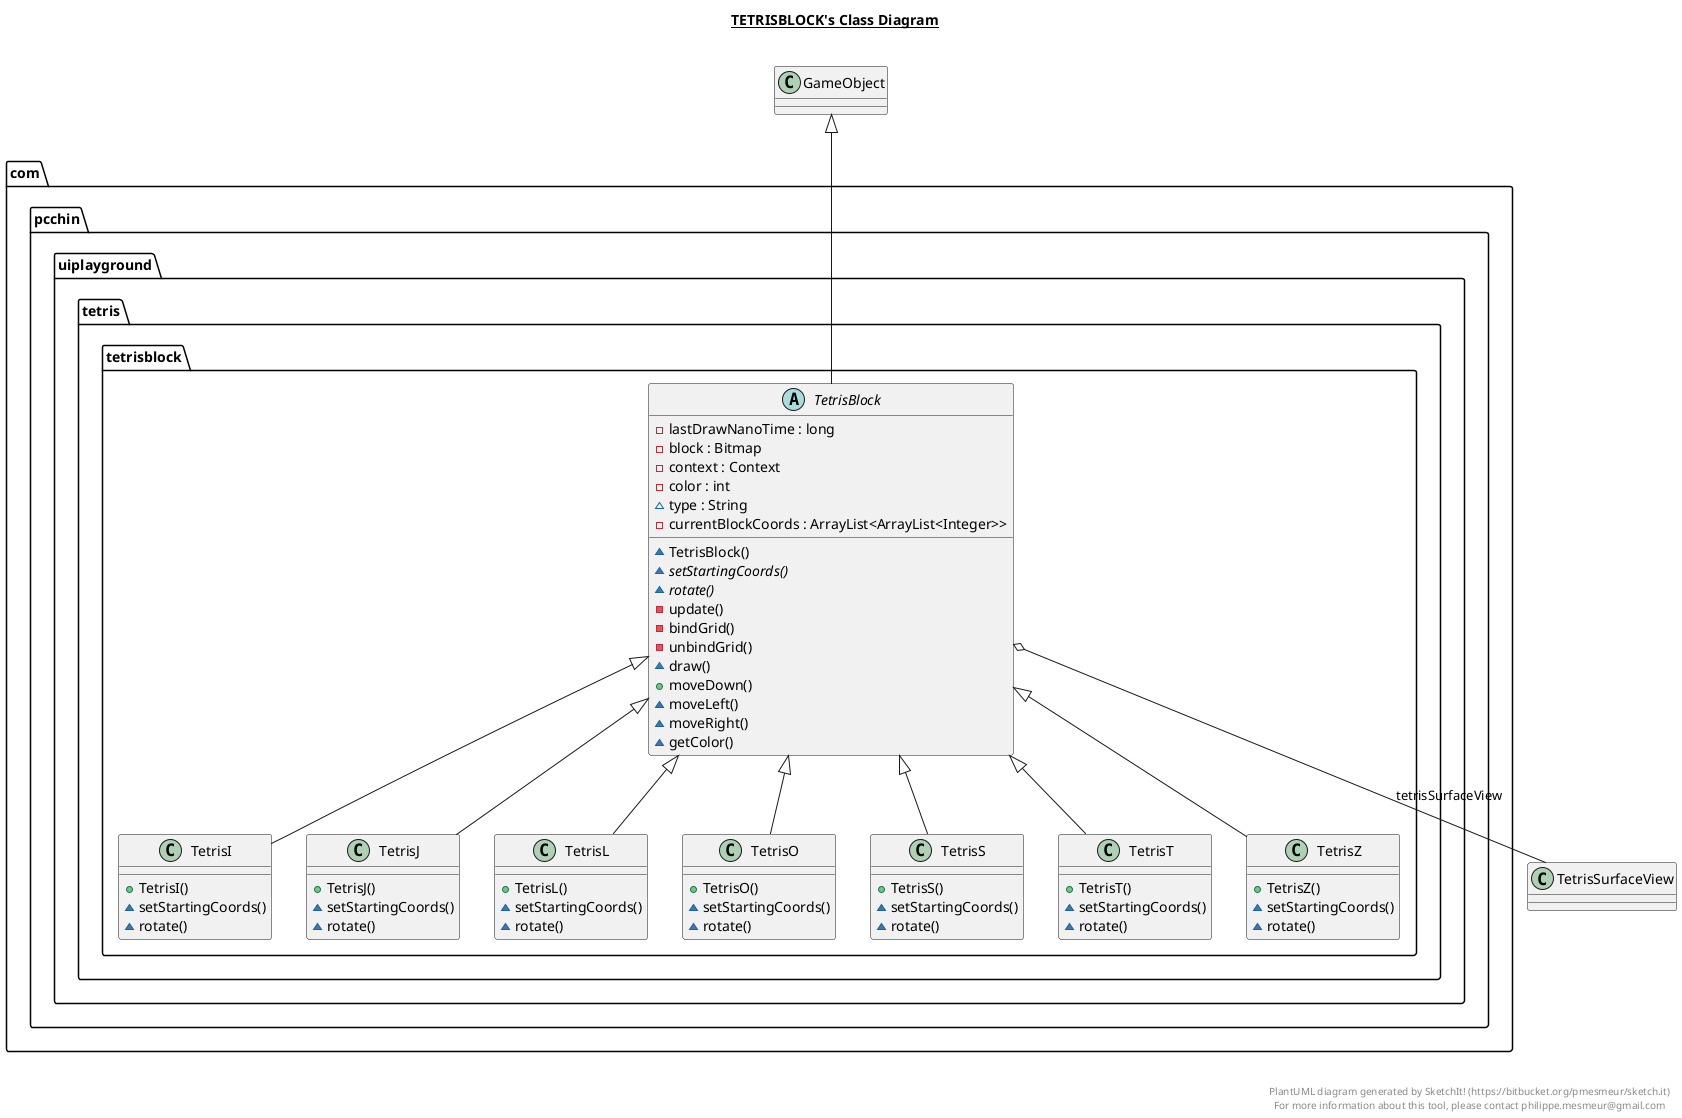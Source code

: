 @startuml

title __TETRISBLOCK's Class Diagram__\n

  package com.pcchin.uiplayground {
    package com.pcchin.uiplayground.tetris {
      package com.pcchin.uiplayground.tetris.tetrisblock {
        abstract class TetrisBlock {
            - lastDrawNanoTime : long
            - block : Bitmap
            - context : Context
            - color : int
            ~ type : String
            - currentBlockCoords : ArrayList<ArrayList<Integer>>
            ~ TetrisBlock()
            {abstract} ~ setStartingCoords()
            {abstract} ~ rotate()
            - update()
            - bindGrid()
            - unbindGrid()
            ~ draw()
            + moveDown()
            ~ moveLeft()
            ~ moveRight()
            ~ getColor()
        }
      }
    }
  }
  

  package com.pcchin.uiplayground {
    package com.pcchin.uiplayground.tetris {
      package com.pcchin.uiplayground.tetris.tetrisblock {
        class TetrisI {
            + TetrisI()
            ~ setStartingCoords()
            ~ rotate()
        }
      }
    }
  }
  

  package com.pcchin.uiplayground {
    package com.pcchin.uiplayground.tetris {
      package com.pcchin.uiplayground.tetris.tetrisblock {
        class TetrisJ {
            + TetrisJ()
            ~ setStartingCoords()
            ~ rotate()
        }
      }
    }
  }
  

  package com.pcchin.uiplayground {
    package com.pcchin.uiplayground.tetris {
      package com.pcchin.uiplayground.tetris.tetrisblock {
        class TetrisL {
            + TetrisL()
            ~ setStartingCoords()
            ~ rotate()
        }
      }
    }
  }
  

  package com.pcchin.uiplayground {
    package com.pcchin.uiplayground.tetris {
      package com.pcchin.uiplayground.tetris.tetrisblock {
        class TetrisO {
            + TetrisO()
            ~ setStartingCoords()
            ~ rotate()
        }
      }
    }
  }
  

  package com.pcchin.uiplayground {
    package com.pcchin.uiplayground.tetris {
      package com.pcchin.uiplayground.tetris.tetrisblock {
        class TetrisS {
            + TetrisS()
            ~ setStartingCoords()
            ~ rotate()
        }
      }
    }
  }
  

  package com.pcchin.uiplayground {
    package com.pcchin.uiplayground.tetris {
      package com.pcchin.uiplayground.tetris.tetrisblock {
        class TetrisT {
            + TetrisT()
            ~ setStartingCoords()
            ~ rotate()
        }
      }
    }
  }
  

  package com.pcchin.uiplayground {
    package com.pcchin.uiplayground.tetris {
      package com.pcchin.uiplayground.tetris.tetrisblock {
        class TetrisZ {
            + TetrisZ()
            ~ setStartingCoords()
            ~ rotate()
        }
      }
    }
  }
  

  TetrisBlock -up-|> GameObject
  TetrisBlock o-- TetrisSurfaceView : tetrisSurfaceView
  TetrisI -up-|> TetrisBlock
  TetrisJ -up-|> TetrisBlock
  TetrisL -up-|> TetrisBlock
  TetrisO -up-|> TetrisBlock
  TetrisS -up-|> TetrisBlock
  TetrisT -up-|> TetrisBlock
  TetrisZ -up-|> TetrisBlock


right footer


PlantUML diagram generated by SketchIt! (https://bitbucket.org/pmesmeur/sketch.it)
For more information about this tool, please contact philippe.mesmeur@gmail.com
endfooter

@enduml
